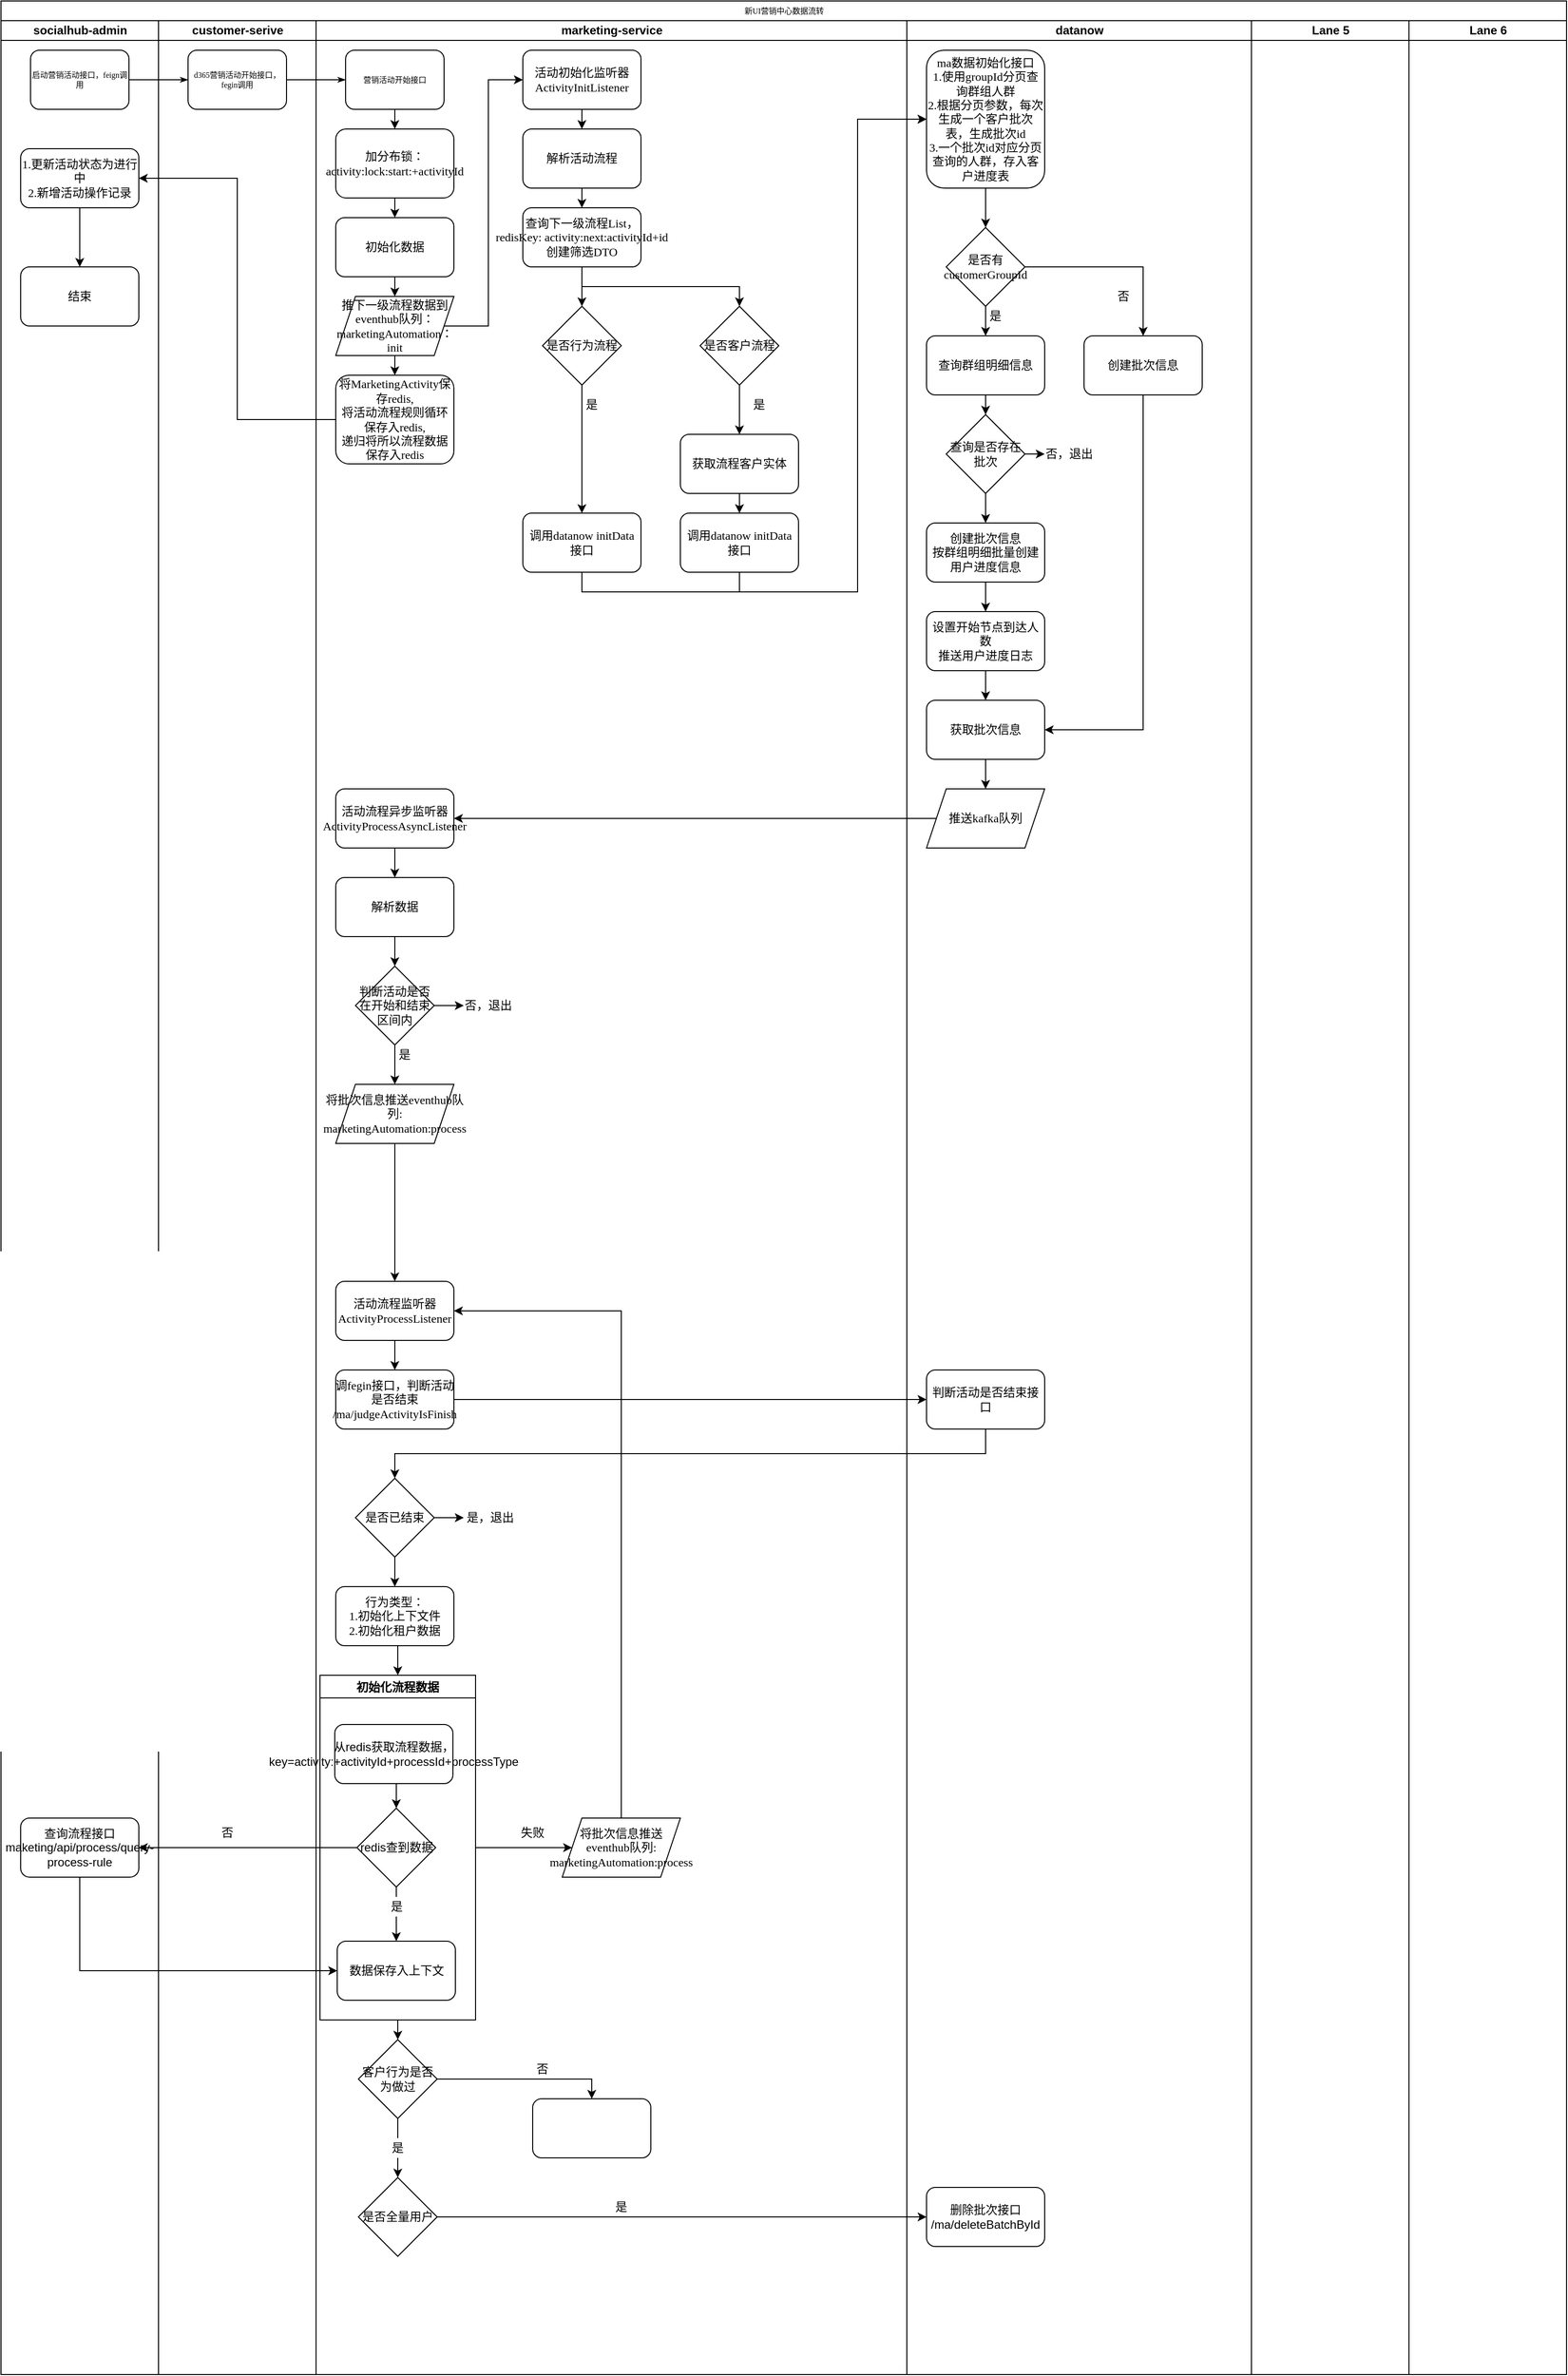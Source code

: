 <mxfile version="14.9.8" type="github">
  <diagram name="Page-1" id="74e2e168-ea6b-b213-b513-2b3c1d86103e">
    <mxGraphModel dx="1038" dy="579" grid="1" gridSize="10" guides="1" tooltips="1" connect="1" arrows="1" fold="1" page="1" pageScale="1" pageWidth="1100" pageHeight="850" background="none" math="0" shadow="0">
      <root>
        <mxCell id="0" />
        <mxCell id="1" parent="0" />
        <mxCell id="77e6c97f196da883-1" value="新UI营销中心数据流转" style="swimlane;html=1;childLayout=stackLayout;startSize=20;rounded=0;shadow=0;labelBackgroundColor=none;strokeWidth=1;fontFamily=Verdana;fontSize=8;align=center;fontStyle=0" parent="1" vertex="1">
          <mxGeometry x="60" y="70" width="1590" height="2410" as="geometry" />
        </mxCell>
        <mxCell id="77e6c97f196da883-26" style="edgeStyle=orthogonalEdgeStyle;rounded=1;html=1;labelBackgroundColor=none;startArrow=none;startFill=0;startSize=5;endArrow=classicThin;endFill=1;endSize=5;jettySize=auto;orthogonalLoop=1;strokeWidth=1;fontFamily=Verdana;fontSize=8" parent="77e6c97f196da883-1" source="77e6c97f196da883-8" target="77e6c97f196da883-11" edge="1">
          <mxGeometry relative="1" as="geometry" />
        </mxCell>
        <mxCell id="77e6c97f196da883-2" value="socialhub-admin" style="swimlane;html=1;startSize=20;" parent="77e6c97f196da883-1" vertex="1">
          <mxGeometry y="20" width="160" height="2390" as="geometry" />
        </mxCell>
        <mxCell id="77e6c97f196da883-8" value="启动营销活动接口，feign调用" style="rounded=1;whiteSpace=wrap;html=1;shadow=0;labelBackgroundColor=none;strokeWidth=1;fontFamily=Verdana;fontSize=8;align=center;" parent="77e6c97f196da883-2" vertex="1">
          <mxGeometry x="30" y="30" width="100" height="60" as="geometry" />
        </mxCell>
        <mxCell id="EfhbLXR6SQCOzgMCD7S6-70" style="edgeStyle=orthogonalEdgeStyle;rounded=0;orthogonalLoop=1;jettySize=auto;html=1;exitX=0.5;exitY=1;exitDx=0;exitDy=0;entryX=0.5;entryY=0;entryDx=0;entryDy=0;fontFamily=Verdana;" parent="77e6c97f196da883-2" source="EfhbLXR6SQCOzgMCD7S6-66" target="EfhbLXR6SQCOzgMCD7S6-69" edge="1">
          <mxGeometry relative="1" as="geometry" />
        </mxCell>
        <mxCell id="EfhbLXR6SQCOzgMCD7S6-66" value="1.更新活动状态为进行中&lt;br&gt;2.新增活动操作记录" style="rounded=1;whiteSpace=wrap;html=1;fontFamily=Verdana;" parent="77e6c97f196da883-2" vertex="1">
          <mxGeometry x="20" y="130" width="120" height="60" as="geometry" />
        </mxCell>
        <mxCell id="EfhbLXR6SQCOzgMCD7S6-69" value="结束" style="rounded=1;whiteSpace=wrap;html=1;fontFamily=Verdana;" parent="77e6c97f196da883-2" vertex="1">
          <mxGeometry x="20" y="250" width="120" height="60" as="geometry" />
        </mxCell>
        <mxCell id="uxuFsEYdZYxhDb78e2w4-10" value="查询流程接口&lt;br&gt;maketing/api/process/query-process-rule" style="rounded=1;whiteSpace=wrap;html=1;" parent="77e6c97f196da883-2" vertex="1">
          <mxGeometry x="20" y="1825" width="120" height="60" as="geometry" />
        </mxCell>
        <mxCell id="77e6c97f196da883-3" value="customer-serive" style="swimlane;html=1;startSize=20;" parent="77e6c97f196da883-1" vertex="1">
          <mxGeometry x="160" y="20" width="160" height="2390" as="geometry" />
        </mxCell>
        <mxCell id="77e6c97f196da883-11" value="d365营销活动开始接口，fegin调用" style="rounded=1;whiteSpace=wrap;html=1;shadow=0;labelBackgroundColor=none;strokeWidth=1;fontFamily=Verdana;fontSize=8;align=center;" parent="77e6c97f196da883-3" vertex="1">
          <mxGeometry x="30" y="30" width="100" height="60" as="geometry" />
        </mxCell>
        <mxCell id="uxuFsEYdZYxhDb78e2w4-12" value="否" style="text;html=1;strokeColor=none;fillColor=none;align=center;verticalAlign=middle;whiteSpace=wrap;rounded=0;" parent="77e6c97f196da883-3" vertex="1">
          <mxGeometry x="50" y="1830" width="40" height="20" as="geometry" />
        </mxCell>
        <mxCell id="77e6c97f196da883-4" value="marketing-service" style="swimlane;html=1;startSize=20;" parent="77e6c97f196da883-1" vertex="1">
          <mxGeometry x="320" y="20" width="600" height="2390" as="geometry" />
        </mxCell>
        <mxCell id="EfhbLXR6SQCOzgMCD7S6-1" style="edgeStyle=orthogonalEdgeStyle;rounded=0;orthogonalLoop=1;jettySize=auto;html=1;exitX=0.5;exitY=1;exitDx=0;exitDy=0;entryX=0.5;entryY=0;entryDx=0;entryDy=0;fontFamily=Verdana;" parent="77e6c97f196da883-4" source="77e6c97f196da883-9" target="gTj4ivvzBV5P9dTp7mhS-2" edge="1">
          <mxGeometry relative="1" as="geometry" />
        </mxCell>
        <mxCell id="77e6c97f196da883-9" value="营销活动开始接口" style="rounded=1;whiteSpace=wrap;html=1;shadow=0;labelBackgroundColor=none;strokeWidth=1;fontFamily=Verdana;fontSize=8;align=center;" parent="77e6c97f196da883-4" vertex="1">
          <mxGeometry x="30" y="30" width="100" height="60" as="geometry" />
        </mxCell>
        <mxCell id="EfhbLXR6SQCOzgMCD7S6-3" style="edgeStyle=orthogonalEdgeStyle;rounded=0;orthogonalLoop=1;jettySize=auto;html=1;exitX=0.5;exitY=1;exitDx=0;exitDy=0;entryX=0.5;entryY=0;entryDx=0;entryDy=0;fontFamily=Verdana;" parent="77e6c97f196da883-4" source="gTj4ivvzBV5P9dTp7mhS-2" target="EfhbLXR6SQCOzgMCD7S6-2" edge="1">
          <mxGeometry relative="1" as="geometry" />
        </mxCell>
        <mxCell id="gTj4ivvzBV5P9dTp7mhS-2" value="&lt;font&gt;加分布锁：&lt;span&gt;activity:lock:start:+activityId&lt;/span&gt;&lt;/font&gt;" style="rounded=1;whiteSpace=wrap;html=1;fontFamily=Verdana;" parent="77e6c97f196da883-4" vertex="1">
          <mxGeometry x="20" y="110" width="120" height="70" as="geometry" />
        </mxCell>
        <mxCell id="EfhbLXR6SQCOzgMCD7S6-10" style="edgeStyle=orthogonalEdgeStyle;rounded=0;orthogonalLoop=1;jettySize=auto;html=1;exitX=0.5;exitY=1;exitDx=0;exitDy=0;entryX=0.5;entryY=0;entryDx=0;entryDy=0;fontFamily=Verdana;" parent="77e6c97f196da883-4" source="EfhbLXR6SQCOzgMCD7S6-2" target="EfhbLXR6SQCOzgMCD7S6-9" edge="1">
          <mxGeometry relative="1" as="geometry" />
        </mxCell>
        <mxCell id="EfhbLXR6SQCOzgMCD7S6-2" value="初始化数据" style="rounded=1;whiteSpace=wrap;html=1;fontFamily=Verdana;" parent="77e6c97f196da883-4" vertex="1">
          <mxGeometry x="20" y="200" width="120" height="60" as="geometry" />
        </mxCell>
        <mxCell id="EfhbLXR6SQCOzgMCD7S6-12" style="edgeStyle=orthogonalEdgeStyle;rounded=0;orthogonalLoop=1;jettySize=auto;html=1;exitX=0.5;exitY=1;exitDx=0;exitDy=0;fontFamily=Verdana;" parent="77e6c97f196da883-4" source="EfhbLXR6SQCOzgMCD7S6-9" target="EfhbLXR6SQCOzgMCD7S6-11" edge="1">
          <mxGeometry relative="1" as="geometry" />
        </mxCell>
        <mxCell id="EfhbLXR6SQCOzgMCD7S6-16" style="edgeStyle=orthogonalEdgeStyle;rounded=0;orthogonalLoop=1;jettySize=auto;html=1;exitX=1;exitY=0.5;exitDx=0;exitDy=0;entryX=0;entryY=0.5;entryDx=0;entryDy=0;fontFamily=Verdana;" parent="77e6c97f196da883-4" source="EfhbLXR6SQCOzgMCD7S6-9" target="EfhbLXR6SQCOzgMCD7S6-13" edge="1">
          <mxGeometry relative="1" as="geometry" />
        </mxCell>
        <mxCell id="EfhbLXR6SQCOzgMCD7S6-9" value="推下一级流程数据到eventhub队列：marketingAutomation：init" style="shape=parallelogram;perimeter=parallelogramPerimeter;whiteSpace=wrap;html=1;fixedSize=1;fontFamily=Verdana;" parent="77e6c97f196da883-4" vertex="1">
          <mxGeometry x="20" y="280" width="120" height="60" as="geometry" />
        </mxCell>
        <mxCell id="EfhbLXR6SQCOzgMCD7S6-11" value="将MarketingActivity保存redis,&lt;br&gt;将活动流程规则循环保存入redis,&lt;br&gt;递归将所以流程数据保存入redis" style="rounded=1;whiteSpace=wrap;html=1;fontFamily=Verdana;" parent="77e6c97f196da883-4" vertex="1">
          <mxGeometry x="20" y="360" width="120" height="90" as="geometry" />
        </mxCell>
        <mxCell id="EfhbLXR6SQCOzgMCD7S6-15" style="edgeStyle=orthogonalEdgeStyle;rounded=0;orthogonalLoop=1;jettySize=auto;html=1;exitX=0.5;exitY=1;exitDx=0;exitDy=0;entryX=0.5;entryY=0;entryDx=0;entryDy=0;fontFamily=Verdana;" parent="77e6c97f196da883-4" source="EfhbLXR6SQCOzgMCD7S6-13" target="EfhbLXR6SQCOzgMCD7S6-14" edge="1">
          <mxGeometry relative="1" as="geometry" />
        </mxCell>
        <mxCell id="EfhbLXR6SQCOzgMCD7S6-13" value="活动初始化监听器&lt;br&gt;ActivityInitListener" style="rounded=1;whiteSpace=wrap;html=1;fontFamily=Verdana;" parent="77e6c97f196da883-4" vertex="1">
          <mxGeometry x="210" y="30" width="120" height="60" as="geometry" />
        </mxCell>
        <mxCell id="EfhbLXR6SQCOzgMCD7S6-19" style="edgeStyle=orthogonalEdgeStyle;rounded=0;orthogonalLoop=1;jettySize=auto;html=1;exitX=0.5;exitY=1;exitDx=0;exitDy=0;entryX=0.5;entryY=0;entryDx=0;entryDy=0;fontFamily=Verdana;" parent="77e6c97f196da883-4" source="EfhbLXR6SQCOzgMCD7S6-14" target="EfhbLXR6SQCOzgMCD7S6-17" edge="1">
          <mxGeometry relative="1" as="geometry" />
        </mxCell>
        <mxCell id="EfhbLXR6SQCOzgMCD7S6-14" value="解析活动流程" style="rounded=1;whiteSpace=wrap;html=1;fontFamily=Verdana;" parent="77e6c97f196da883-4" vertex="1">
          <mxGeometry x="210" y="110" width="120" height="60" as="geometry" />
        </mxCell>
        <mxCell id="EfhbLXR6SQCOzgMCD7S6-21" style="edgeStyle=orthogonalEdgeStyle;rounded=0;orthogonalLoop=1;jettySize=auto;html=1;exitX=0.5;exitY=1;exitDx=0;exitDy=0;entryX=0.5;entryY=0;entryDx=0;entryDy=0;fontFamily=Verdana;" parent="77e6c97f196da883-4" source="EfhbLXR6SQCOzgMCD7S6-17" target="EfhbLXR6SQCOzgMCD7S6-20" edge="1">
          <mxGeometry relative="1" as="geometry" />
        </mxCell>
        <mxCell id="EfhbLXR6SQCOzgMCD7S6-23" style="edgeStyle=orthogonalEdgeStyle;rounded=0;orthogonalLoop=1;jettySize=auto;html=1;exitX=0.5;exitY=1;exitDx=0;exitDy=0;entryX=0.5;entryY=0;entryDx=0;entryDy=0;fontFamily=Verdana;" parent="77e6c97f196da883-4" source="EfhbLXR6SQCOzgMCD7S6-17" target="EfhbLXR6SQCOzgMCD7S6-22" edge="1">
          <mxGeometry relative="1" as="geometry" />
        </mxCell>
        <mxCell id="EfhbLXR6SQCOzgMCD7S6-17" value="查询下一级流程List，redisKey:&amp;nbsp;activity:next:activityId+id&lt;br&gt;创建筛选DTO" style="rounded=1;whiteSpace=wrap;html=1;fontFamily=Verdana;" parent="77e6c97f196da883-4" vertex="1">
          <mxGeometry x="210" y="190" width="120" height="60" as="geometry" />
        </mxCell>
        <mxCell id="EfhbLXR6SQCOzgMCD7S6-20" value="是否行为流程" style="rhombus;whiteSpace=wrap;html=1;fontFamily=Verdana;" parent="77e6c97f196da883-4" vertex="1">
          <mxGeometry x="230" y="290" width="80" height="80" as="geometry" />
        </mxCell>
        <mxCell id="EfhbLXR6SQCOzgMCD7S6-35" style="edgeStyle=orthogonalEdgeStyle;rounded=0;orthogonalLoop=1;jettySize=auto;html=1;exitX=0.5;exitY=1;exitDx=0;exitDy=0;entryX=0.5;entryY=0;entryDx=0;entryDy=0;fontFamily=Verdana;" parent="77e6c97f196da883-4" source="EfhbLXR6SQCOzgMCD7S6-22" target="EfhbLXR6SQCOzgMCD7S6-34" edge="1">
          <mxGeometry relative="1" as="geometry" />
        </mxCell>
        <mxCell id="EfhbLXR6SQCOzgMCD7S6-22" value="是否客户流程" style="rhombus;whiteSpace=wrap;html=1;fontFamily=Verdana;" parent="77e6c97f196da883-4" vertex="1">
          <mxGeometry x="390" y="290" width="80" height="80" as="geometry" />
        </mxCell>
        <mxCell id="EfhbLXR6SQCOzgMCD7S6-24" value="调用datanow&amp;nbsp;initData接口" style="rounded=1;whiteSpace=wrap;html=1;fontFamily=Verdana;" parent="77e6c97f196da883-4" vertex="1">
          <mxGeometry x="210" y="500" width="120" height="60" as="geometry" />
        </mxCell>
        <mxCell id="EfhbLXR6SQCOzgMCD7S6-27" value="是" style="text;html=1;strokeColor=none;fillColor=none;align=center;verticalAlign=middle;whiteSpace=wrap;rounded=0;fontFamily=Verdana;" parent="77e6c97f196da883-4" vertex="1">
          <mxGeometry x="260" y="380" width="40" height="20" as="geometry" />
        </mxCell>
        <mxCell id="EfhbLXR6SQCOzgMCD7S6-32" style="edgeStyle=orthogonalEdgeStyle;rounded=0;orthogonalLoop=1;jettySize=auto;html=1;exitX=0.5;exitY=1;exitDx=0;exitDy=0;entryX=0.5;entryY=0;entryDx=0;entryDy=0;fontFamily=Verdana;" parent="77e6c97f196da883-4" source="EfhbLXR6SQCOzgMCD7S6-20" target="EfhbLXR6SQCOzgMCD7S6-24" edge="1">
          <mxGeometry relative="1" as="geometry" />
        </mxCell>
        <mxCell id="EfhbLXR6SQCOzgMCD7S6-38" style="edgeStyle=orthogonalEdgeStyle;rounded=0;orthogonalLoop=1;jettySize=auto;html=1;exitX=0.5;exitY=1;exitDx=0;exitDy=0;entryX=0.5;entryY=0;entryDx=0;entryDy=0;fontFamily=Verdana;" parent="77e6c97f196da883-4" source="EfhbLXR6SQCOzgMCD7S6-34" target="EfhbLXR6SQCOzgMCD7S6-37" edge="1">
          <mxGeometry relative="1" as="geometry" />
        </mxCell>
        <mxCell id="EfhbLXR6SQCOzgMCD7S6-34" value="获取流程客户实体" style="rounded=1;whiteSpace=wrap;html=1;fontFamily=Verdana;" parent="77e6c97f196da883-4" vertex="1">
          <mxGeometry x="370" y="420" width="120" height="60" as="geometry" />
        </mxCell>
        <mxCell id="EfhbLXR6SQCOzgMCD7S6-36" value="是" style="text;html=1;strokeColor=none;fillColor=none;align=center;verticalAlign=middle;whiteSpace=wrap;rounded=0;fontFamily=Verdana;" parent="77e6c97f196da883-4" vertex="1">
          <mxGeometry x="430" y="380" width="40" height="20" as="geometry" />
        </mxCell>
        <mxCell id="EfhbLXR6SQCOzgMCD7S6-37" value="调用datanow&amp;nbsp;initData接口" style="rounded=1;whiteSpace=wrap;html=1;fontFamily=Verdana;" parent="77e6c97f196da883-4" vertex="1">
          <mxGeometry x="370" y="500" width="120" height="60" as="geometry" />
        </mxCell>
        <mxCell id="EfhbLXR6SQCOzgMCD7S6-73" style="edgeStyle=orthogonalEdgeStyle;rounded=0;orthogonalLoop=1;jettySize=auto;html=1;exitX=0.5;exitY=1;exitDx=0;exitDy=0;entryX=0.5;entryY=0;entryDx=0;entryDy=0;fontFamily=Verdana;" parent="77e6c97f196da883-4" source="EfhbLXR6SQCOzgMCD7S6-64" target="EfhbLXR6SQCOzgMCD7S6-72" edge="1">
          <mxGeometry relative="1" as="geometry" />
        </mxCell>
        <mxCell id="EfhbLXR6SQCOzgMCD7S6-64" value="活动流程异步监听器&lt;br&gt;ActivityProcessAsyncListener" style="rounded=1;whiteSpace=wrap;html=1;fontFamily=Verdana;" parent="77e6c97f196da883-4" vertex="1">
          <mxGeometry x="20" y="780" width="120" height="60" as="geometry" />
        </mxCell>
        <mxCell id="EfhbLXR6SQCOzgMCD7S6-76" style="edgeStyle=orthogonalEdgeStyle;rounded=0;orthogonalLoop=1;jettySize=auto;html=1;exitX=0.5;exitY=1;exitDx=0;exitDy=0;entryX=0.5;entryY=0;entryDx=0;entryDy=0;fontFamily=Verdana;" parent="77e6c97f196da883-4" source="EfhbLXR6SQCOzgMCD7S6-71" edge="1">
          <mxGeometry relative="1" as="geometry">
            <mxPoint x="80" y="1080" as="targetPoint" />
          </mxGeometry>
        </mxCell>
        <mxCell id="EfhbLXR6SQCOzgMCD7S6-71" value="判断活动是否在开始和结束区间内" style="rhombus;whiteSpace=wrap;html=1;fontFamily=Verdana;" parent="77e6c97f196da883-4" vertex="1">
          <mxGeometry x="40" y="960" width="80" height="80" as="geometry" />
        </mxCell>
        <mxCell id="EfhbLXR6SQCOzgMCD7S6-74" style="edgeStyle=orthogonalEdgeStyle;rounded=0;orthogonalLoop=1;jettySize=auto;html=1;exitX=0.5;exitY=1;exitDx=0;exitDy=0;entryX=0.5;entryY=0;entryDx=0;entryDy=0;fontFamily=Verdana;" parent="77e6c97f196da883-4" source="EfhbLXR6SQCOzgMCD7S6-72" target="EfhbLXR6SQCOzgMCD7S6-71" edge="1">
          <mxGeometry relative="1" as="geometry" />
        </mxCell>
        <mxCell id="EfhbLXR6SQCOzgMCD7S6-72" value="解析数据" style="rounded=1;whiteSpace=wrap;html=1;fontFamily=Verdana;" parent="77e6c97f196da883-4" vertex="1">
          <mxGeometry x="20" y="870" width="120" height="60" as="geometry" />
        </mxCell>
        <mxCell id="EfhbLXR6SQCOzgMCD7S6-77" value="是" style="text;html=1;strokeColor=none;fillColor=none;align=center;verticalAlign=middle;whiteSpace=wrap;rounded=0;fontFamily=Verdana;" parent="77e6c97f196da883-4" vertex="1">
          <mxGeometry x="70" y="1040" width="40" height="20" as="geometry" />
        </mxCell>
        <mxCell id="EfhbLXR6SQCOzgMCD7S6-79" value="否，退出" style="text;html=1;strokeColor=none;fillColor=none;align=center;verticalAlign=middle;whiteSpace=wrap;rounded=0;fontFamily=Verdana;" parent="77e6c97f196da883-4" vertex="1">
          <mxGeometry x="150" y="990" width="50" height="20" as="geometry" />
        </mxCell>
        <mxCell id="EfhbLXR6SQCOzgMCD7S6-94" style="edgeStyle=orthogonalEdgeStyle;rounded=0;orthogonalLoop=1;jettySize=auto;html=1;exitX=0.5;exitY=1;exitDx=0;exitDy=0;fontFamily=Verdana;entryX=0.5;entryY=0;entryDx=0;entryDy=0;" parent="77e6c97f196da883-4" source="EfhbLXR6SQCOzgMCD7S6-84" target="EfhbLXR6SQCOzgMCD7S6-85" edge="1">
          <mxGeometry relative="1" as="geometry">
            <mxPoint x="80" y="1230" as="targetPoint" />
          </mxGeometry>
        </mxCell>
        <mxCell id="EfhbLXR6SQCOzgMCD7S6-84" value="&lt;span&gt;将批次信息推送eventhub队列:&lt;/span&gt;&lt;br&gt;&lt;span&gt;marketingAutomation:process&lt;/span&gt;" style="shape=parallelogram;perimeter=parallelogramPerimeter;whiteSpace=wrap;html=1;fixedSize=1;fontFamily=Verdana;" parent="77e6c97f196da883-4" vertex="1">
          <mxGeometry x="20" y="1080" width="120" height="60" as="geometry" />
        </mxCell>
        <mxCell id="EfhbLXR6SQCOzgMCD7S6-87" style="edgeStyle=orthogonalEdgeStyle;rounded=0;orthogonalLoop=1;jettySize=auto;html=1;exitX=0.5;exitY=1;exitDx=0;exitDy=0;fontFamily=Verdana;" parent="77e6c97f196da883-4" source="EfhbLXR6SQCOzgMCD7S6-85" target="EfhbLXR6SQCOzgMCD7S6-86" edge="1">
          <mxGeometry relative="1" as="geometry" />
        </mxCell>
        <mxCell id="EfhbLXR6SQCOzgMCD7S6-85" value="活动流程监听器&lt;br&gt;ActivityProcessListener" style="rounded=1;whiteSpace=wrap;html=1;fontFamily=Verdana;" parent="77e6c97f196da883-4" vertex="1">
          <mxGeometry x="20" y="1280" width="120" height="60" as="geometry" />
        </mxCell>
        <mxCell id="EfhbLXR6SQCOzgMCD7S6-86" value="调fegin接口，判断活动是否结束&lt;br&gt;/ma/judgeActivityIsFinish" style="rounded=1;whiteSpace=wrap;html=1;fontFamily=Verdana;" parent="77e6c97f196da883-4" vertex="1">
          <mxGeometry x="20" y="1370" width="120" height="60" as="geometry" />
        </mxCell>
        <mxCell id="uxuFsEYdZYxhDb78e2w4-4" style="edgeStyle=orthogonalEdgeStyle;rounded=0;orthogonalLoop=1;jettySize=auto;html=1;exitX=0.5;exitY=1;exitDx=0;exitDy=0;entryX=0.5;entryY=0;entryDx=0;entryDy=0;" parent="77e6c97f196da883-4" source="EfhbLXR6SQCOzgMCD7S6-91" target="EfhbLXR6SQCOzgMCD7S6-97" edge="1">
          <mxGeometry relative="1" as="geometry" />
        </mxCell>
        <mxCell id="EfhbLXR6SQCOzgMCD7S6-91" value="是否已结束" style="rhombus;whiteSpace=wrap;html=1;fontFamily=Verdana;" parent="77e6c97f196da883-4" vertex="1">
          <mxGeometry x="40" y="1480" width="80" height="80" as="geometry" />
        </mxCell>
        <mxCell id="EfhbLXR6SQCOzgMCD7S6-96" value="是，退出" style="text;html=1;strokeColor=none;fillColor=none;align=center;verticalAlign=middle;whiteSpace=wrap;rounded=0;fontFamily=Verdana;" parent="77e6c97f196da883-4" vertex="1">
          <mxGeometry x="152" y="1510" width="50" height="20" as="geometry" />
        </mxCell>
        <mxCell id="uxuFsEYdZYxhDb78e2w4-31" style="edgeStyle=orthogonalEdgeStyle;rounded=0;orthogonalLoop=1;jettySize=auto;html=1;exitX=0.5;exitY=1;exitDx=0;exitDy=0;entryX=0.5;entryY=0;entryDx=0;entryDy=0;" parent="77e6c97f196da883-4" source="EfhbLXR6SQCOzgMCD7S6-97" target="uxuFsEYdZYxhDb78e2w4-21" edge="1">
          <mxGeometry relative="1" as="geometry" />
        </mxCell>
        <mxCell id="EfhbLXR6SQCOzgMCD7S6-97" value="行为类型：&lt;br&gt;1.初始化上下文件&lt;br&gt;2.初始化租户数据" style="rounded=1;whiteSpace=wrap;html=1;fontFamily=Verdana;" parent="77e6c97f196da883-4" vertex="1">
          <mxGeometry x="20" y="1590" width="120" height="60" as="geometry" />
        </mxCell>
        <mxCell id="uxuFsEYdZYxhDb78e2w4-17" value="失败" style="text;html=1;strokeColor=none;fillColor=none;align=center;verticalAlign=middle;whiteSpace=wrap;rounded=0;" parent="77e6c97f196da883-4" vertex="1">
          <mxGeometry x="200" y="1830" width="40" height="20" as="geometry" />
        </mxCell>
        <mxCell id="uxuFsEYdZYxhDb78e2w4-19" style="edgeStyle=orthogonalEdgeStyle;rounded=0;orthogonalLoop=1;jettySize=auto;html=1;exitX=0.5;exitY=0;exitDx=0;exitDy=0;entryX=1;entryY=0.5;entryDx=0;entryDy=0;" parent="77e6c97f196da883-4" source="uxuFsEYdZYxhDb78e2w4-18" target="EfhbLXR6SQCOzgMCD7S6-85" edge="1">
          <mxGeometry relative="1" as="geometry" />
        </mxCell>
        <mxCell id="uxuFsEYdZYxhDb78e2w4-22" style="edgeStyle=orthogonalEdgeStyle;rounded=0;orthogonalLoop=1;jettySize=auto;html=1;exitX=1;exitY=0.5;exitDx=0;exitDy=0;entryX=0;entryY=0.5;entryDx=0;entryDy=0;" parent="77e6c97f196da883-4" source="uxuFsEYdZYxhDb78e2w4-21" target="uxuFsEYdZYxhDb78e2w4-18" edge="1">
          <mxGeometry relative="1" as="geometry" />
        </mxCell>
        <mxCell id="uxuFsEYdZYxhDb78e2w4-34" style="edgeStyle=orthogonalEdgeStyle;rounded=0;orthogonalLoop=1;jettySize=auto;html=1;exitX=0.5;exitY=1;exitDx=0;exitDy=0;entryX=0.5;entryY=0;entryDx=0;entryDy=0;" parent="77e6c97f196da883-4" source="uxuFsEYdZYxhDb78e2w4-21" target="uxuFsEYdZYxhDb78e2w4-33" edge="1">
          <mxGeometry relative="1" as="geometry" />
        </mxCell>
        <mxCell id="uxuFsEYdZYxhDb78e2w4-21" value="初始化流程数据" style="swimlane;" parent="77e6c97f196da883-4" vertex="1">
          <mxGeometry x="4" y="1680" width="158" height="350" as="geometry" />
        </mxCell>
        <mxCell id="uxuFsEYdZYxhDb78e2w4-5" value="从redis获取流程数据，key=activity:+activityId+processId+processType" style="rounded=1;whiteSpace=wrap;html=1;" parent="uxuFsEYdZYxhDb78e2w4-21" vertex="1">
          <mxGeometry x="15" y="50" width="120" height="60" as="geometry" />
        </mxCell>
        <mxCell id="uxuFsEYdZYxhDb78e2w4-27" style="edgeStyle=orthogonalEdgeStyle;rounded=0;orthogonalLoop=1;jettySize=auto;html=1;exitX=0.5;exitY=1;exitDx=0;exitDy=0;entryX=0.5;entryY=0;entryDx=0;entryDy=0;startArrow=none;" parent="uxuFsEYdZYxhDb78e2w4-21" source="uxuFsEYdZYxhDb78e2w4-29" target="uxuFsEYdZYxhDb78e2w4-13" edge="1">
          <mxGeometry relative="1" as="geometry" />
        </mxCell>
        <mxCell id="uxuFsEYdZYxhDb78e2w4-7" value="redis查到数据" style="rhombus;whiteSpace=wrap;html=1;" parent="uxuFsEYdZYxhDb78e2w4-21" vertex="1">
          <mxGeometry x="37.5" y="135" width="80" height="80" as="geometry" />
        </mxCell>
        <mxCell id="uxuFsEYdZYxhDb78e2w4-8" style="edgeStyle=orthogonalEdgeStyle;rounded=0;orthogonalLoop=1;jettySize=auto;html=1;exitX=0.5;exitY=1;exitDx=0;exitDy=0;entryX=0.5;entryY=0;entryDx=0;entryDy=0;" parent="uxuFsEYdZYxhDb78e2w4-21" source="uxuFsEYdZYxhDb78e2w4-5" target="uxuFsEYdZYxhDb78e2w4-7" edge="1">
          <mxGeometry relative="1" as="geometry" />
        </mxCell>
        <mxCell id="uxuFsEYdZYxhDb78e2w4-13" value="数据保存入上下文" style="rounded=1;whiteSpace=wrap;html=1;" parent="uxuFsEYdZYxhDb78e2w4-21" vertex="1">
          <mxGeometry x="17.5" y="270" width="120" height="60" as="geometry" />
        </mxCell>
        <mxCell id="uxuFsEYdZYxhDb78e2w4-29" value="是" style="text;html=1;strokeColor=none;fillColor=none;align=center;verticalAlign=middle;whiteSpace=wrap;rounded=0;" parent="uxuFsEYdZYxhDb78e2w4-21" vertex="1">
          <mxGeometry x="57.5" y="225" width="40" height="20" as="geometry" />
        </mxCell>
        <mxCell id="uxuFsEYdZYxhDb78e2w4-30" value="" style="edgeStyle=orthogonalEdgeStyle;rounded=0;orthogonalLoop=1;jettySize=auto;html=1;exitX=0.5;exitY=1;exitDx=0;exitDy=0;entryX=0.5;entryY=0;entryDx=0;entryDy=0;endArrow=none;" parent="uxuFsEYdZYxhDb78e2w4-21" source="uxuFsEYdZYxhDb78e2w4-7" target="uxuFsEYdZYxhDb78e2w4-29" edge="1">
          <mxGeometry relative="1" as="geometry">
            <mxPoint x="462.5" y="1985" as="sourcePoint" />
            <mxPoint x="462.5" y="2040" as="targetPoint" />
          </mxGeometry>
        </mxCell>
        <mxCell id="uxuFsEYdZYxhDb78e2w4-18" value="&lt;span style=&quot;font-family: &amp;#34;verdana&amp;#34;&quot;&gt;将批次信息推送&lt;br&gt;eventhub队列:&lt;/span&gt;&lt;br style=&quot;font-family: &amp;#34;verdana&amp;#34;&quot;&gt;&lt;span style=&quot;font-family: &amp;#34;verdana&amp;#34;&quot;&gt;marketingAutomation:process&lt;/span&gt;" style="shape=parallelogram;perimeter=parallelogramPerimeter;whiteSpace=wrap;html=1;fixedSize=1;" parent="77e6c97f196da883-4" vertex="1">
          <mxGeometry x="250" y="1825" width="120" height="60" as="geometry" />
        </mxCell>
        <mxCell id="uxuFsEYdZYxhDb78e2w4-35" style="edgeStyle=orthogonalEdgeStyle;rounded=0;orthogonalLoop=1;jettySize=auto;html=1;exitX=0.5;exitY=1;exitDx=0;exitDy=0;entryX=0.5;entryY=0;entryDx=0;entryDy=0;startArrow=none;" parent="77e6c97f196da883-4" source="uxuFsEYdZYxhDb78e2w4-36" target="uxuFsEYdZYxhDb78e2w4-44" edge="1">
          <mxGeometry relative="1" as="geometry">
            <mxPoint x="83" y="2190" as="targetPoint" />
          </mxGeometry>
        </mxCell>
        <mxCell id="uxuFsEYdZYxhDb78e2w4-42" style="edgeStyle=orthogonalEdgeStyle;rounded=0;orthogonalLoop=1;jettySize=auto;html=1;exitX=1;exitY=0.5;exitDx=0;exitDy=0;entryX=0.5;entryY=0;entryDx=0;entryDy=0;" parent="77e6c97f196da883-4" source="uxuFsEYdZYxhDb78e2w4-33" target="uxuFsEYdZYxhDb78e2w4-38" edge="1">
          <mxGeometry relative="1" as="geometry" />
        </mxCell>
        <mxCell id="uxuFsEYdZYxhDb78e2w4-33" value="客户行为是否为做过" style="rhombus;whiteSpace=wrap;html=1;" parent="77e6c97f196da883-4" vertex="1">
          <mxGeometry x="43" y="2050" width="80" height="80" as="geometry" />
        </mxCell>
        <mxCell id="uxuFsEYdZYxhDb78e2w4-36" value="是" style="text;html=1;strokeColor=none;fillColor=none;align=center;verticalAlign=middle;whiteSpace=wrap;rounded=0;" parent="77e6c97f196da883-4" vertex="1">
          <mxGeometry x="63" y="2150" width="40" height="20" as="geometry" />
        </mxCell>
        <mxCell id="uxuFsEYdZYxhDb78e2w4-37" value="" style="edgeStyle=orthogonalEdgeStyle;rounded=0;orthogonalLoop=1;jettySize=auto;html=1;exitX=0.5;exitY=1;exitDx=0;exitDy=0;entryX=0.5;entryY=0;entryDx=0;entryDy=0;endArrow=none;" parent="77e6c97f196da883-4" source="uxuFsEYdZYxhDb78e2w4-33" target="uxuFsEYdZYxhDb78e2w4-36" edge="1">
          <mxGeometry relative="1" as="geometry">
            <mxPoint x="463" y="2220" as="sourcePoint" />
            <mxPoint x="463" y="2270" as="targetPoint" />
          </mxGeometry>
        </mxCell>
        <mxCell id="uxuFsEYdZYxhDb78e2w4-38" value="" style="rounded=1;whiteSpace=wrap;html=1;" parent="77e6c97f196da883-4" vertex="1">
          <mxGeometry x="220" y="2110" width="120" height="60" as="geometry" />
        </mxCell>
        <mxCell id="uxuFsEYdZYxhDb78e2w4-43" value="否" style="text;html=1;strokeColor=none;fillColor=none;align=center;verticalAlign=middle;whiteSpace=wrap;rounded=0;" parent="77e6c97f196da883-4" vertex="1">
          <mxGeometry x="210" y="2070" width="40" height="20" as="geometry" />
        </mxCell>
        <mxCell id="uxuFsEYdZYxhDb78e2w4-44" value="是否全量用户" style="rhombus;whiteSpace=wrap;html=1;" parent="77e6c97f196da883-4" vertex="1">
          <mxGeometry x="43" y="2190" width="80" height="80" as="geometry" />
        </mxCell>
        <mxCell id="uxuFsEYdZYxhDb78e2w4-49" value="是" style="text;html=1;strokeColor=none;fillColor=none;align=center;verticalAlign=middle;whiteSpace=wrap;rounded=0;" parent="77e6c97f196da883-4" vertex="1">
          <mxGeometry x="290" y="2210" width="40" height="20" as="geometry" />
        </mxCell>
        <mxCell id="77e6c97f196da883-5" value="datanow" style="swimlane;html=1;startSize=20;" parent="77e6c97f196da883-1" vertex="1">
          <mxGeometry x="920" y="20" width="350" height="2390" as="geometry" />
        </mxCell>
        <mxCell id="EfhbLXR6SQCOzgMCD7S6-43" style="edgeStyle=orthogonalEdgeStyle;rounded=0;orthogonalLoop=1;jettySize=auto;html=1;exitX=0.5;exitY=1;exitDx=0;exitDy=0;entryX=0.5;entryY=0;entryDx=0;entryDy=0;fontFamily=Verdana;" parent="77e6c97f196da883-5" source="EfhbLXR6SQCOzgMCD7S6-39" target="EfhbLXR6SQCOzgMCD7S6-42" edge="1">
          <mxGeometry relative="1" as="geometry" />
        </mxCell>
        <mxCell id="EfhbLXR6SQCOzgMCD7S6-39" value="ma数据初始化接口&lt;br&gt;1.使用groupId分页查询群组人群&lt;br&gt;2.根据分页参数，每次生成一个客户批次表，生成批次id&lt;br&gt;3.一个批次id对应分页查询的人群，存入客户进度表" style="rounded=1;whiteSpace=wrap;html=1;fontFamily=Verdana;" parent="77e6c97f196da883-5" vertex="1">
          <mxGeometry x="20" y="30" width="120" height="140" as="geometry" />
        </mxCell>
        <mxCell id="EfhbLXR6SQCOzgMCD7S6-46" style="edgeStyle=orthogonalEdgeStyle;rounded=0;orthogonalLoop=1;jettySize=auto;html=1;exitX=0.5;exitY=1;exitDx=0;exitDy=0;entryX=0.5;entryY=0;entryDx=0;entryDy=0;fontFamily=Verdana;" parent="77e6c97f196da883-5" source="EfhbLXR6SQCOzgMCD7S6-42" target="EfhbLXR6SQCOzgMCD7S6-44" edge="1">
          <mxGeometry relative="1" as="geometry" />
        </mxCell>
        <mxCell id="EfhbLXR6SQCOzgMCD7S6-47" style="edgeStyle=orthogonalEdgeStyle;rounded=0;orthogonalLoop=1;jettySize=auto;html=1;exitX=1;exitY=0.5;exitDx=0;exitDy=0;entryX=0.5;entryY=0;entryDx=0;entryDy=0;fontFamily=Verdana;" parent="77e6c97f196da883-5" source="EfhbLXR6SQCOzgMCD7S6-42" target="EfhbLXR6SQCOzgMCD7S6-45" edge="1">
          <mxGeometry relative="1" as="geometry" />
        </mxCell>
        <mxCell id="EfhbLXR6SQCOzgMCD7S6-42" value="是否有customerGroupId" style="rhombus;whiteSpace=wrap;html=1;fontFamily=Verdana;" parent="77e6c97f196da883-5" vertex="1">
          <mxGeometry x="40" y="210" width="80" height="80" as="geometry" />
        </mxCell>
        <mxCell id="EfhbLXR6SQCOzgMCD7S6-61" style="edgeStyle=orthogonalEdgeStyle;rounded=0;orthogonalLoop=1;jettySize=auto;html=1;exitX=0.5;exitY=1;exitDx=0;exitDy=0;entryX=0.5;entryY=0;entryDx=0;entryDy=0;fontFamily=Verdana;" parent="77e6c97f196da883-5" source="EfhbLXR6SQCOzgMCD7S6-44" target="EfhbLXR6SQCOzgMCD7S6-60" edge="1">
          <mxGeometry relative="1" as="geometry" />
        </mxCell>
        <mxCell id="EfhbLXR6SQCOzgMCD7S6-44" value="查询群组明细信息" style="rounded=1;whiteSpace=wrap;html=1;fontFamily=Verdana;" parent="77e6c97f196da883-5" vertex="1">
          <mxGeometry x="20" y="320" width="120" height="60" as="geometry" />
        </mxCell>
        <mxCell id="EfhbLXR6SQCOzgMCD7S6-58" style="edgeStyle=orthogonalEdgeStyle;rounded=0;orthogonalLoop=1;jettySize=auto;html=1;exitX=0.5;exitY=1;exitDx=0;exitDy=0;fontFamily=Verdana;entryX=1;entryY=0.5;entryDx=0;entryDy=0;" parent="77e6c97f196da883-5" source="EfhbLXR6SQCOzgMCD7S6-45" target="EfhbLXR6SQCOzgMCD7S6-54" edge="1">
          <mxGeometry relative="1" as="geometry">
            <mxPoint x="200" y="630" as="targetPoint" />
            <Array as="points">
              <mxPoint x="240" y="720" />
            </Array>
          </mxGeometry>
        </mxCell>
        <mxCell id="EfhbLXR6SQCOzgMCD7S6-45" value="创建批次信息" style="rounded=1;whiteSpace=wrap;html=1;fontFamily=Verdana;" parent="77e6c97f196da883-5" vertex="1">
          <mxGeometry x="180" y="320" width="120" height="60" as="geometry" />
        </mxCell>
        <mxCell id="EfhbLXR6SQCOzgMCD7S6-48" value="是" style="text;html=1;strokeColor=none;fillColor=none;align=center;verticalAlign=middle;whiteSpace=wrap;rounded=0;fontFamily=Verdana;" parent="77e6c97f196da883-5" vertex="1">
          <mxGeometry x="70" y="290" width="40" height="20" as="geometry" />
        </mxCell>
        <mxCell id="EfhbLXR6SQCOzgMCD7S6-53" style="edgeStyle=orthogonalEdgeStyle;rounded=0;orthogonalLoop=1;jettySize=auto;html=1;exitX=0.5;exitY=1;exitDx=0;exitDy=0;fontFamily=Verdana;" parent="77e6c97f196da883-5" source="EfhbLXR6SQCOzgMCD7S6-50" target="EfhbLXR6SQCOzgMCD7S6-51" edge="1">
          <mxGeometry relative="1" as="geometry" />
        </mxCell>
        <mxCell id="EfhbLXR6SQCOzgMCD7S6-50" value="创建批次信息&lt;br&gt;按群组明细批量创建用户进度信息" style="rounded=1;whiteSpace=wrap;html=1;fontFamily=Verdana;" parent="77e6c97f196da883-5" vertex="1">
          <mxGeometry x="20" y="510" width="120" height="60" as="geometry" />
        </mxCell>
        <mxCell id="EfhbLXR6SQCOzgMCD7S6-57" style="edgeStyle=orthogonalEdgeStyle;rounded=0;orthogonalLoop=1;jettySize=auto;html=1;exitX=0.5;exitY=1;exitDx=0;exitDy=0;entryX=0.5;entryY=0;entryDx=0;entryDy=0;fontFamily=Verdana;" parent="77e6c97f196da883-5" source="EfhbLXR6SQCOzgMCD7S6-51" target="EfhbLXR6SQCOzgMCD7S6-54" edge="1">
          <mxGeometry relative="1" as="geometry" />
        </mxCell>
        <mxCell id="EfhbLXR6SQCOzgMCD7S6-51" value="设置开始节点到达人数&lt;br&gt;推送用户进度日志" style="rounded=1;whiteSpace=wrap;html=1;fontFamily=Verdana;" parent="77e6c97f196da883-5" vertex="1">
          <mxGeometry x="20" y="600" width="120" height="60" as="geometry" />
        </mxCell>
        <mxCell id="EfhbLXR6SQCOzgMCD7S6-56" style="edgeStyle=orthogonalEdgeStyle;rounded=0;orthogonalLoop=1;jettySize=auto;html=1;exitX=0.5;exitY=1;exitDx=0;exitDy=0;entryX=0.5;entryY=0;entryDx=0;entryDy=0;fontFamily=Verdana;" parent="77e6c97f196da883-5" source="EfhbLXR6SQCOzgMCD7S6-54" target="EfhbLXR6SQCOzgMCD7S6-55" edge="1">
          <mxGeometry relative="1" as="geometry" />
        </mxCell>
        <mxCell id="EfhbLXR6SQCOzgMCD7S6-54" value="获取批次信息" style="rounded=1;whiteSpace=wrap;html=1;fontFamily=Verdana;" parent="77e6c97f196da883-5" vertex="1">
          <mxGeometry x="20" y="690" width="120" height="60" as="geometry" />
        </mxCell>
        <mxCell id="EfhbLXR6SQCOzgMCD7S6-55" value="推送kafka队列" style="shape=parallelogram;perimeter=parallelogramPerimeter;whiteSpace=wrap;html=1;fixedSize=1;fontFamily=Verdana;" parent="77e6c97f196da883-5" vertex="1">
          <mxGeometry x="20" y="780" width="120" height="60" as="geometry" />
        </mxCell>
        <mxCell id="EfhbLXR6SQCOzgMCD7S6-62" style="edgeStyle=orthogonalEdgeStyle;rounded=0;orthogonalLoop=1;jettySize=auto;html=1;exitX=0.5;exitY=1;exitDx=0;exitDy=0;fontFamily=Verdana;" parent="77e6c97f196da883-5" source="EfhbLXR6SQCOzgMCD7S6-60" target="EfhbLXR6SQCOzgMCD7S6-50" edge="1">
          <mxGeometry relative="1" as="geometry" />
        </mxCell>
        <mxCell id="EfhbLXR6SQCOzgMCD7S6-60" value="查询是否存在批次" style="rhombus;whiteSpace=wrap;html=1;fontFamily=Verdana;" parent="77e6c97f196da883-5" vertex="1">
          <mxGeometry x="40" y="400" width="80" height="80" as="geometry" />
        </mxCell>
        <mxCell id="EfhbLXR6SQCOzgMCD7S6-63" value="否，退出" style="text;html=1;strokeColor=none;fillColor=none;align=center;verticalAlign=middle;whiteSpace=wrap;rounded=0;fontFamily=Verdana;" parent="77e6c97f196da883-5" vertex="1">
          <mxGeometry x="140" y="430" width="50" height="20" as="geometry" />
        </mxCell>
        <mxCell id="EfhbLXR6SQCOzgMCD7S6-78" style="edgeStyle=orthogonalEdgeStyle;rounded=0;orthogonalLoop=1;jettySize=auto;html=1;exitX=1;exitY=0.5;exitDx=0;exitDy=0;fontFamily=Verdana;" parent="77e6c97f196da883-5" source="EfhbLXR6SQCOzgMCD7S6-60" edge="1">
          <mxGeometry relative="1" as="geometry">
            <mxPoint x="140" y="440" as="targetPoint" />
          </mxGeometry>
        </mxCell>
        <mxCell id="EfhbLXR6SQCOzgMCD7S6-89" value="判断活动是否结束接口&lt;br&gt;" style="rounded=1;whiteSpace=wrap;html=1;fontFamily=Verdana;" parent="77e6c97f196da883-5" vertex="1">
          <mxGeometry x="20" y="1370" width="120" height="60" as="geometry" />
        </mxCell>
        <mxCell id="uxuFsEYdZYxhDb78e2w4-45" value="删除批次接口&lt;br&gt;/ma/deleteBatchById" style="rounded=1;whiteSpace=wrap;html=1;" parent="77e6c97f196da883-5" vertex="1">
          <mxGeometry x="20" y="2200" width="120" height="60" as="geometry" />
        </mxCell>
        <mxCell id="77e6c97f196da883-6" value="Lane 5" style="swimlane;html=1;startSize=20;" parent="77e6c97f196da883-1" vertex="1">
          <mxGeometry x="1270" y="20" width="160" height="2390" as="geometry" />
        </mxCell>
        <mxCell id="77e6c97f196da883-7" value="Lane 6" style="swimlane;html=1;startSize=20;" parent="77e6c97f196da883-1" vertex="1">
          <mxGeometry x="1430" y="20" width="160" height="2390" as="geometry" />
        </mxCell>
        <mxCell id="77e6c97f196da883-27" style="edgeStyle=orthogonalEdgeStyle;rounded=1;html=1;labelBackgroundColor=none;startArrow=none;startFill=0;startSize=5;endArrow=classicThin;endFill=1;endSize=5;jettySize=auto;orthogonalLoop=1;strokeWidth=1;fontFamily=Verdana;fontSize=8" parent="77e6c97f196da883-1" source="77e6c97f196da883-11" target="77e6c97f196da883-9" edge="1">
          <mxGeometry relative="1" as="geometry">
            <Array as="points">
              <mxPoint x="310" y="80" />
              <mxPoint x="310" y="80" />
            </Array>
          </mxGeometry>
        </mxCell>
        <mxCell id="EfhbLXR6SQCOzgMCD7S6-40" style="edgeStyle=orthogonalEdgeStyle;rounded=0;orthogonalLoop=1;jettySize=auto;html=1;exitX=0.5;exitY=1;exitDx=0;exitDy=0;entryX=0;entryY=0.5;entryDx=0;entryDy=0;fontFamily=Verdana;" parent="77e6c97f196da883-1" source="EfhbLXR6SQCOzgMCD7S6-37" target="EfhbLXR6SQCOzgMCD7S6-39" edge="1">
          <mxGeometry relative="1" as="geometry">
            <Array as="points">
              <mxPoint x="750" y="600" />
              <mxPoint x="870" y="600" />
              <mxPoint x="870" y="120" />
            </Array>
          </mxGeometry>
        </mxCell>
        <mxCell id="EfhbLXR6SQCOzgMCD7S6-41" style="edgeStyle=orthogonalEdgeStyle;rounded=0;orthogonalLoop=1;jettySize=auto;html=1;exitX=0.5;exitY=1;exitDx=0;exitDy=0;entryX=0;entryY=0.5;entryDx=0;entryDy=0;fontFamily=Verdana;" parent="77e6c97f196da883-1" source="EfhbLXR6SQCOzgMCD7S6-24" target="EfhbLXR6SQCOzgMCD7S6-39" edge="1">
          <mxGeometry relative="1" as="geometry">
            <Array as="points">
              <mxPoint x="590" y="600" />
              <mxPoint x="870" y="600" />
              <mxPoint x="870" y="120" />
            </Array>
          </mxGeometry>
        </mxCell>
        <mxCell id="EfhbLXR6SQCOzgMCD7S6-65" style="edgeStyle=orthogonalEdgeStyle;rounded=0;orthogonalLoop=1;jettySize=auto;html=1;exitX=0;exitY=0.5;exitDx=0;exitDy=0;entryX=1;entryY=0.5;entryDx=0;entryDy=0;fontFamily=Verdana;" parent="77e6c97f196da883-1" source="EfhbLXR6SQCOzgMCD7S6-55" target="EfhbLXR6SQCOzgMCD7S6-64" edge="1">
          <mxGeometry relative="1" as="geometry" />
        </mxCell>
        <mxCell id="EfhbLXR6SQCOzgMCD7S6-90" style="edgeStyle=orthogonalEdgeStyle;rounded=0;orthogonalLoop=1;jettySize=auto;html=1;exitX=1;exitY=0.5;exitDx=0;exitDy=0;entryX=0;entryY=0.5;entryDx=0;entryDy=0;fontFamily=Verdana;" parent="77e6c97f196da883-1" source="EfhbLXR6SQCOzgMCD7S6-86" target="EfhbLXR6SQCOzgMCD7S6-89" edge="1">
          <mxGeometry relative="1" as="geometry" />
        </mxCell>
        <mxCell id="EfhbLXR6SQCOzgMCD7S6-92" style="edgeStyle=orthogonalEdgeStyle;rounded=0;orthogonalLoop=1;jettySize=auto;html=1;exitX=0.5;exitY=1;exitDx=0;exitDy=0;entryX=0.5;entryY=0;entryDx=0;entryDy=0;fontFamily=Verdana;" parent="77e6c97f196da883-1" source="EfhbLXR6SQCOzgMCD7S6-89" target="EfhbLXR6SQCOzgMCD7S6-91" edge="1">
          <mxGeometry relative="1" as="geometry" />
        </mxCell>
        <mxCell id="uxuFsEYdZYxhDb78e2w4-3" style="edgeStyle=orthogonalEdgeStyle;rounded=0;orthogonalLoop=1;jettySize=auto;html=1;exitX=0;exitY=0.5;exitDx=0;exitDy=0;entryX=1;entryY=0.5;entryDx=0;entryDy=0;" parent="77e6c97f196da883-1" source="EfhbLXR6SQCOzgMCD7S6-11" target="EfhbLXR6SQCOzgMCD7S6-66" edge="1">
          <mxGeometry relative="1" as="geometry" />
        </mxCell>
        <mxCell id="uxuFsEYdZYxhDb78e2w4-11" style="edgeStyle=orthogonalEdgeStyle;rounded=0;orthogonalLoop=1;jettySize=auto;html=1;exitX=0;exitY=0.5;exitDx=0;exitDy=0;entryX=1;entryY=0.5;entryDx=0;entryDy=0;" parent="77e6c97f196da883-1" source="uxuFsEYdZYxhDb78e2w4-7" target="uxuFsEYdZYxhDb78e2w4-10" edge="1">
          <mxGeometry relative="1" as="geometry" />
        </mxCell>
        <mxCell id="uxuFsEYdZYxhDb78e2w4-20" style="edgeStyle=orthogonalEdgeStyle;rounded=0;orthogonalLoop=1;jettySize=auto;html=1;exitX=0.5;exitY=1;exitDx=0;exitDy=0;entryX=0;entryY=0.5;entryDx=0;entryDy=0;" parent="77e6c97f196da883-1" source="uxuFsEYdZYxhDb78e2w4-10" target="uxuFsEYdZYxhDb78e2w4-13" edge="1">
          <mxGeometry relative="1" as="geometry" />
        </mxCell>
        <mxCell id="uxuFsEYdZYxhDb78e2w4-46" style="edgeStyle=orthogonalEdgeStyle;rounded=0;orthogonalLoop=1;jettySize=auto;html=1;exitX=1;exitY=0.5;exitDx=0;exitDy=0;entryX=0;entryY=0.5;entryDx=0;entryDy=0;" parent="77e6c97f196da883-1" source="uxuFsEYdZYxhDb78e2w4-44" target="uxuFsEYdZYxhDb78e2w4-45" edge="1">
          <mxGeometry relative="1" as="geometry" />
        </mxCell>
        <mxCell id="EfhbLXR6SQCOzgMCD7S6-49" value="否" style="text;html=1;strokeColor=none;fillColor=none;align=center;verticalAlign=middle;whiteSpace=wrap;rounded=0;fontFamily=Verdana;" parent="1" vertex="1">
          <mxGeometry x="1180" y="360" width="40" height="20" as="geometry" />
        </mxCell>
        <mxCell id="EfhbLXR6SQCOzgMCD7S6-82" style="edgeStyle=orthogonalEdgeStyle;rounded=0;orthogonalLoop=1;jettySize=auto;html=1;exitX=1;exitY=0.5;exitDx=0;exitDy=0;fontFamily=Verdana;" parent="1" source="EfhbLXR6SQCOzgMCD7S6-71" edge="1">
          <mxGeometry relative="1" as="geometry">
            <mxPoint x="530" y="1090" as="targetPoint" />
          </mxGeometry>
        </mxCell>
        <mxCell id="EfhbLXR6SQCOzgMCD7S6-95" style="edgeStyle=orthogonalEdgeStyle;rounded=0;orthogonalLoop=1;jettySize=auto;html=1;exitX=1;exitY=0.5;exitDx=0;exitDy=0;fontFamily=Verdana;" parent="1" source="EfhbLXR6SQCOzgMCD7S6-91" edge="1">
          <mxGeometry relative="1" as="geometry">
            <mxPoint x="530" y="1610" as="targetPoint" />
          </mxGeometry>
        </mxCell>
      </root>
    </mxGraphModel>
  </diagram>
</mxfile>

